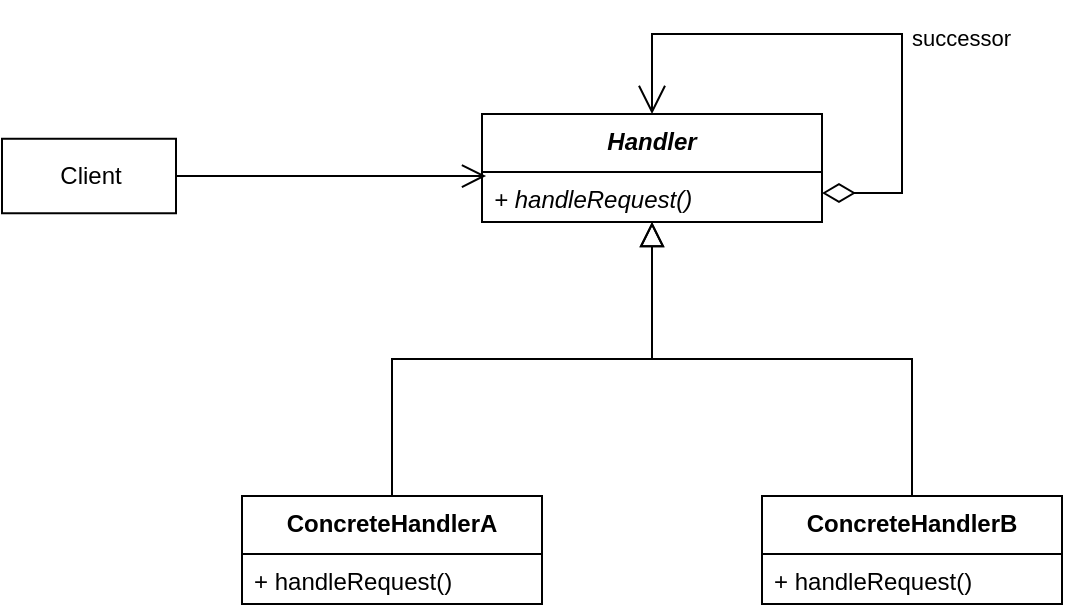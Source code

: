 <mxfile version="21.1.9" type="device">
  <diagram name="第 1 页" id="V1W0sLbI2GgZeyCbVdQ1">
    <mxGraphModel dx="1194" dy="682" grid="1" gridSize="10" guides="1" tooltips="1" connect="1" arrows="1" fold="1" page="1" pageScale="1" pageWidth="827" pageHeight="1169" math="0" shadow="0">
      <root>
        <mxCell id="0" />
        <mxCell id="1" parent="0" />
        <mxCell id="WFYV-QFJoavZbaiG5XtV-6" value="ConcreteHandlerA" style="swimlane;fontStyle=1;align=center;verticalAlign=top;childLayout=stackLayout;horizontal=1;startSize=29;horizontalStack=0;resizeParent=1;resizeParentMax=0;resizeLast=0;collapsible=1;marginBottom=0;" parent="1" vertex="1">
          <mxGeometry x="200" y="340" width="150" height="54" as="geometry" />
        </mxCell>
        <mxCell id="WFYV-QFJoavZbaiG5XtV-7" value="+ handleRequest()" style="text;strokeColor=none;fillColor=none;align=left;verticalAlign=top;spacingLeft=4;spacingRight=4;overflow=hidden;rotatable=0;points=[[0,0.5],[1,0.5]];portConstraint=eastwest;fontStyle=0" parent="WFYV-QFJoavZbaiG5XtV-6" vertex="1">
          <mxGeometry y="29" width="150" height="25" as="geometry" />
        </mxCell>
        <mxCell id="WFYV-QFJoavZbaiG5XtV-14" value="" style="endArrow=block;endSize=10;endFill=0;shadow=0;strokeWidth=1;rounded=0;edgeStyle=elbowEdgeStyle;elbow=vertical;labelBackgroundColor=none;fontColor=default;exitX=0.5;exitY=0;exitDx=0;exitDy=0;entryX=0.5;entryY=1;entryDx=0;entryDy=0;" parent="1" source="WFYV-QFJoavZbaiG5XtV-6" target="mKlbiiNwuuRPs1iDoyGO-1" edge="1">
          <mxGeometry width="160" relative="1" as="geometry">
            <mxPoint x="230" y="310" as="sourcePoint" />
            <mxPoint x="352.5" y="250" as="targetPoint" />
          </mxGeometry>
        </mxCell>
        <mxCell id="WFYV-QFJoavZbaiG5XtV-16" style="edgeStyle=orthogonalEdgeStyle;rounded=0;orthogonalLoop=1;jettySize=auto;html=1;endArrow=open;endFill=0;endSize=10;entryX=0.012;entryY=0.08;entryDx=0;entryDy=0;entryPerimeter=0;" parent="1" source="WFYV-QFJoavZbaiG5XtV-17" target="mKlbiiNwuuRPs1iDoyGO-3" edge="1">
          <mxGeometry relative="1" as="geometry">
            <mxPoint x="280" y="217.005" as="targetPoint" />
          </mxGeometry>
        </mxCell>
        <mxCell id="WFYV-QFJoavZbaiG5XtV-17" value="Client" style="html=1;" parent="1" vertex="1">
          <mxGeometry x="80" y="161.38" width="87" height="37.25" as="geometry" />
        </mxCell>
        <mxCell id="WFYV-QFJoavZbaiG5XtV-21" value="" style="endArrow=block;endSize=10;endFill=0;shadow=0;strokeWidth=1;rounded=0;edgeStyle=elbowEdgeStyle;elbow=vertical;labelBackgroundColor=none;fontColor=default;entryX=0.5;entryY=1;entryDx=0;entryDy=0;" parent="1" target="mKlbiiNwuuRPs1iDoyGO-1" edge="1">
          <mxGeometry width="160" relative="1" as="geometry">
            <mxPoint x="535" y="340" as="sourcePoint" />
            <mxPoint x="352.5" y="250" as="targetPoint" />
          </mxGeometry>
        </mxCell>
        <mxCell id="mKlbiiNwuuRPs1iDoyGO-1" value="Handler" style="swimlane;fontStyle=3;align=center;verticalAlign=top;childLayout=stackLayout;horizontal=1;startSize=29;horizontalStack=0;resizeParent=1;resizeParentMax=0;resizeLast=0;collapsible=1;marginBottom=0;" parent="1" vertex="1">
          <mxGeometry x="320" y="149" width="170" height="54" as="geometry" />
        </mxCell>
        <mxCell id="mKlbiiNwuuRPs1iDoyGO-4" value="successor" style="endArrow=open;html=1;endSize=12;startArrow=diamondThin;startSize=14;startFill=0;edgeStyle=orthogonalEdgeStyle;align=left;verticalAlign=bottom;rounded=0;entryX=0.5;entryY=0;entryDx=0;entryDy=0;exitX=1;exitY=0.5;exitDx=0;exitDy=0;" parent="mKlbiiNwuuRPs1iDoyGO-1" target="mKlbiiNwuuRPs1iDoyGO-1" edge="1">
          <mxGeometry x="-0.238" y="-3" relative="1" as="geometry">
            <mxPoint x="170" y="39.5" as="sourcePoint" />
            <mxPoint x="-60" y="214" as="targetPoint" />
            <mxPoint as="offset" />
            <Array as="points">
              <mxPoint x="210" y="40" />
              <mxPoint x="210" y="-40" />
              <mxPoint x="85" y="-40" />
            </Array>
          </mxGeometry>
        </mxCell>
        <mxCell id="mKlbiiNwuuRPs1iDoyGO-3" value="+ handleRequest()" style="text;strokeColor=none;fillColor=none;align=left;verticalAlign=top;spacingLeft=4;spacingRight=4;overflow=hidden;rotatable=0;points=[[0,0.5],[1,0.5]];portConstraint=eastwest;fontStyle=2" parent="mKlbiiNwuuRPs1iDoyGO-1" vertex="1">
          <mxGeometry y="29" width="170" height="25" as="geometry" />
        </mxCell>
        <mxCell id="mKlbiiNwuuRPs1iDoyGO-5" value="ConcreteHandlerB" style="swimlane;fontStyle=1;align=center;verticalAlign=top;childLayout=stackLayout;horizontal=1;startSize=29;horizontalStack=0;resizeParent=1;resizeParentMax=0;resizeLast=0;collapsible=1;marginBottom=0;" parent="1" vertex="1">
          <mxGeometry x="460" y="340" width="150" height="54" as="geometry" />
        </mxCell>
        <mxCell id="mKlbiiNwuuRPs1iDoyGO-6" value="+ handleRequest()" style="text;strokeColor=none;fillColor=none;align=left;verticalAlign=top;spacingLeft=4;spacingRight=4;overflow=hidden;rotatable=0;points=[[0,0.5],[1,0.5]];portConstraint=eastwest;fontStyle=0" parent="mKlbiiNwuuRPs1iDoyGO-5" vertex="1">
          <mxGeometry y="29" width="150" height="25" as="geometry" />
        </mxCell>
      </root>
    </mxGraphModel>
  </diagram>
</mxfile>
